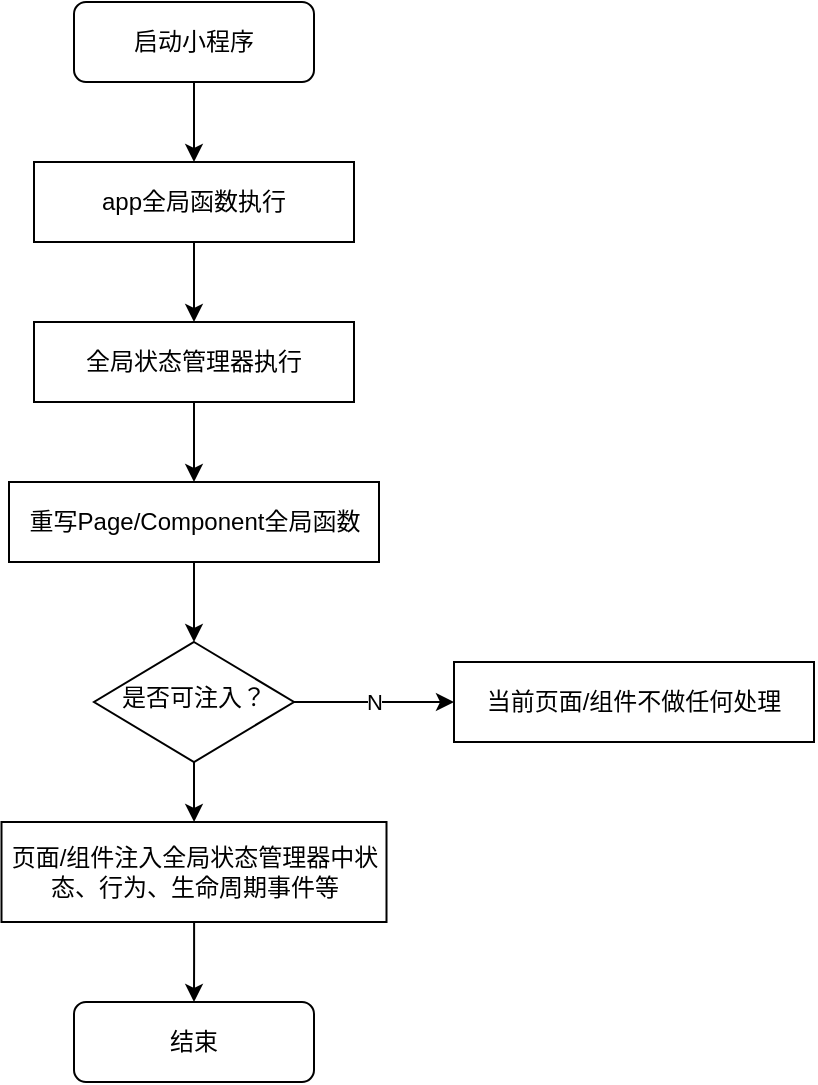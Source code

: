 <mxfile version="20.7.4" type="github">
  <diagram id="C5RBs43oDa-KdzZeNtuy" name="Page-1">
    <mxGraphModel dx="1318" dy="822" grid="1" gridSize="10" guides="1" tooltips="1" connect="1" arrows="1" fold="1" page="1" pageScale="1" pageWidth="827" pageHeight="1169" math="0" shadow="0">
      <root>
        <mxCell id="WIyWlLk6GJQsqaUBKTNV-0" />
        <mxCell id="WIyWlLk6GJQsqaUBKTNV-1" parent="WIyWlLk6GJQsqaUBKTNV-0" />
        <mxCell id="FZfnnxiT1R2ENdX9eJZD-7" style="edgeStyle=orthogonalEdgeStyle;rounded=0;orthogonalLoop=1;jettySize=auto;html=1;entryX=0.5;entryY=0;entryDx=0;entryDy=0;" edge="1" parent="WIyWlLk6GJQsqaUBKTNV-1" source="WIyWlLk6GJQsqaUBKTNV-3" target="FZfnnxiT1R2ENdX9eJZD-0">
          <mxGeometry relative="1" as="geometry" />
        </mxCell>
        <mxCell id="WIyWlLk6GJQsqaUBKTNV-3" value="启动小程序" style="rounded=1;whiteSpace=wrap;html=1;fontSize=12;glass=0;strokeWidth=1;shadow=0;" parent="WIyWlLk6GJQsqaUBKTNV-1" vertex="1">
          <mxGeometry x="180" y="80" width="120" height="40" as="geometry" />
        </mxCell>
        <mxCell id="FZfnnxiT1R2ENdX9eJZD-13" value="" style="edgeStyle=orthogonalEdgeStyle;rounded=0;orthogonalLoop=1;jettySize=auto;html=1;" edge="1" parent="WIyWlLk6GJQsqaUBKTNV-1" source="FZfnnxiT1R2ENdX9eJZD-0" target="FZfnnxiT1R2ENdX9eJZD-12">
          <mxGeometry relative="1" as="geometry" />
        </mxCell>
        <mxCell id="FZfnnxiT1R2ENdX9eJZD-0" value="app全局函数执行" style="rounded=0;whiteSpace=wrap;html=1;" vertex="1" parent="WIyWlLk6GJQsqaUBKTNV-1">
          <mxGeometry x="160" y="160" width="160" height="40" as="geometry" />
        </mxCell>
        <mxCell id="FZfnnxiT1R2ENdX9eJZD-15" value="" style="edgeStyle=orthogonalEdgeStyle;rounded=0;orthogonalLoop=1;jettySize=auto;html=1;" edge="1" parent="WIyWlLk6GJQsqaUBKTNV-1" source="FZfnnxiT1R2ENdX9eJZD-1" target="FZfnnxiT1R2ENdX9eJZD-4">
          <mxGeometry relative="1" as="geometry" />
        </mxCell>
        <mxCell id="FZfnnxiT1R2ENdX9eJZD-1" value="重写Page/Component全局函数" style="rounded=0;whiteSpace=wrap;html=1;" vertex="1" parent="WIyWlLk6GJQsqaUBKTNV-1">
          <mxGeometry x="147.5" y="320" width="185" height="40" as="geometry" />
        </mxCell>
        <mxCell id="FZfnnxiT1R2ENdX9eJZD-10" value="N" style="edgeStyle=orthogonalEdgeStyle;rounded=0;orthogonalLoop=1;jettySize=auto;html=1;exitX=1;exitY=0.5;exitDx=0;exitDy=0;entryX=0;entryY=0.5;entryDx=0;entryDy=0;" edge="1" parent="WIyWlLk6GJQsqaUBKTNV-1" source="FZfnnxiT1R2ENdX9eJZD-4" target="FZfnnxiT1R2ENdX9eJZD-9">
          <mxGeometry relative="1" as="geometry" />
        </mxCell>
        <mxCell id="FZfnnxiT1R2ENdX9eJZD-16" value="" style="edgeStyle=orthogonalEdgeStyle;rounded=0;orthogonalLoop=1;jettySize=auto;html=1;" edge="1" parent="WIyWlLk6GJQsqaUBKTNV-1" source="FZfnnxiT1R2ENdX9eJZD-4" target="FZfnnxiT1R2ENdX9eJZD-11">
          <mxGeometry relative="1" as="geometry" />
        </mxCell>
        <mxCell id="FZfnnxiT1R2ENdX9eJZD-4" value="是否可注入？" style="rhombus;whiteSpace=wrap;html=1;shadow=0;fontFamily=Helvetica;fontSize=12;align=center;strokeWidth=1;spacing=6;spacingTop=-4;" vertex="1" parent="WIyWlLk6GJQsqaUBKTNV-1">
          <mxGeometry x="190" y="400" width="100" height="60" as="geometry" />
        </mxCell>
        <mxCell id="FZfnnxiT1R2ENdX9eJZD-9" value="当前页面/组件不做任何处理" style="rounded=0;whiteSpace=wrap;html=1;" vertex="1" parent="WIyWlLk6GJQsqaUBKTNV-1">
          <mxGeometry x="370" y="410" width="180" height="40" as="geometry" />
        </mxCell>
        <mxCell id="FZfnnxiT1R2ENdX9eJZD-19" value="" style="edgeStyle=orthogonalEdgeStyle;rounded=0;orthogonalLoop=1;jettySize=auto;html=1;" edge="1" parent="WIyWlLk6GJQsqaUBKTNV-1" source="FZfnnxiT1R2ENdX9eJZD-11" target="FZfnnxiT1R2ENdX9eJZD-18">
          <mxGeometry relative="1" as="geometry" />
        </mxCell>
        <mxCell id="FZfnnxiT1R2ENdX9eJZD-11" value="页面/组件注入全局状态管理器中状态、行为、生命周期事件等" style="rounded=0;whiteSpace=wrap;html=1;" vertex="1" parent="WIyWlLk6GJQsqaUBKTNV-1">
          <mxGeometry x="143.75" y="490" width="192.5" height="50" as="geometry" />
        </mxCell>
        <mxCell id="FZfnnxiT1R2ENdX9eJZD-14" value="" style="edgeStyle=orthogonalEdgeStyle;rounded=0;orthogonalLoop=1;jettySize=auto;html=1;" edge="1" parent="WIyWlLk6GJQsqaUBKTNV-1" source="FZfnnxiT1R2ENdX9eJZD-12" target="FZfnnxiT1R2ENdX9eJZD-1">
          <mxGeometry relative="1" as="geometry" />
        </mxCell>
        <mxCell id="FZfnnxiT1R2ENdX9eJZD-12" value="全局状态管理器执行" style="rounded=0;whiteSpace=wrap;html=1;" vertex="1" parent="WIyWlLk6GJQsqaUBKTNV-1">
          <mxGeometry x="160" y="240" width="160" height="40" as="geometry" />
        </mxCell>
        <mxCell id="FZfnnxiT1R2ENdX9eJZD-18" value="结束" style="rounded=1;whiteSpace=wrap;html=1;fontSize=12;glass=0;strokeWidth=1;shadow=0;" vertex="1" parent="WIyWlLk6GJQsqaUBKTNV-1">
          <mxGeometry x="180" y="580" width="120" height="40" as="geometry" />
        </mxCell>
      </root>
    </mxGraphModel>
  </diagram>
</mxfile>
